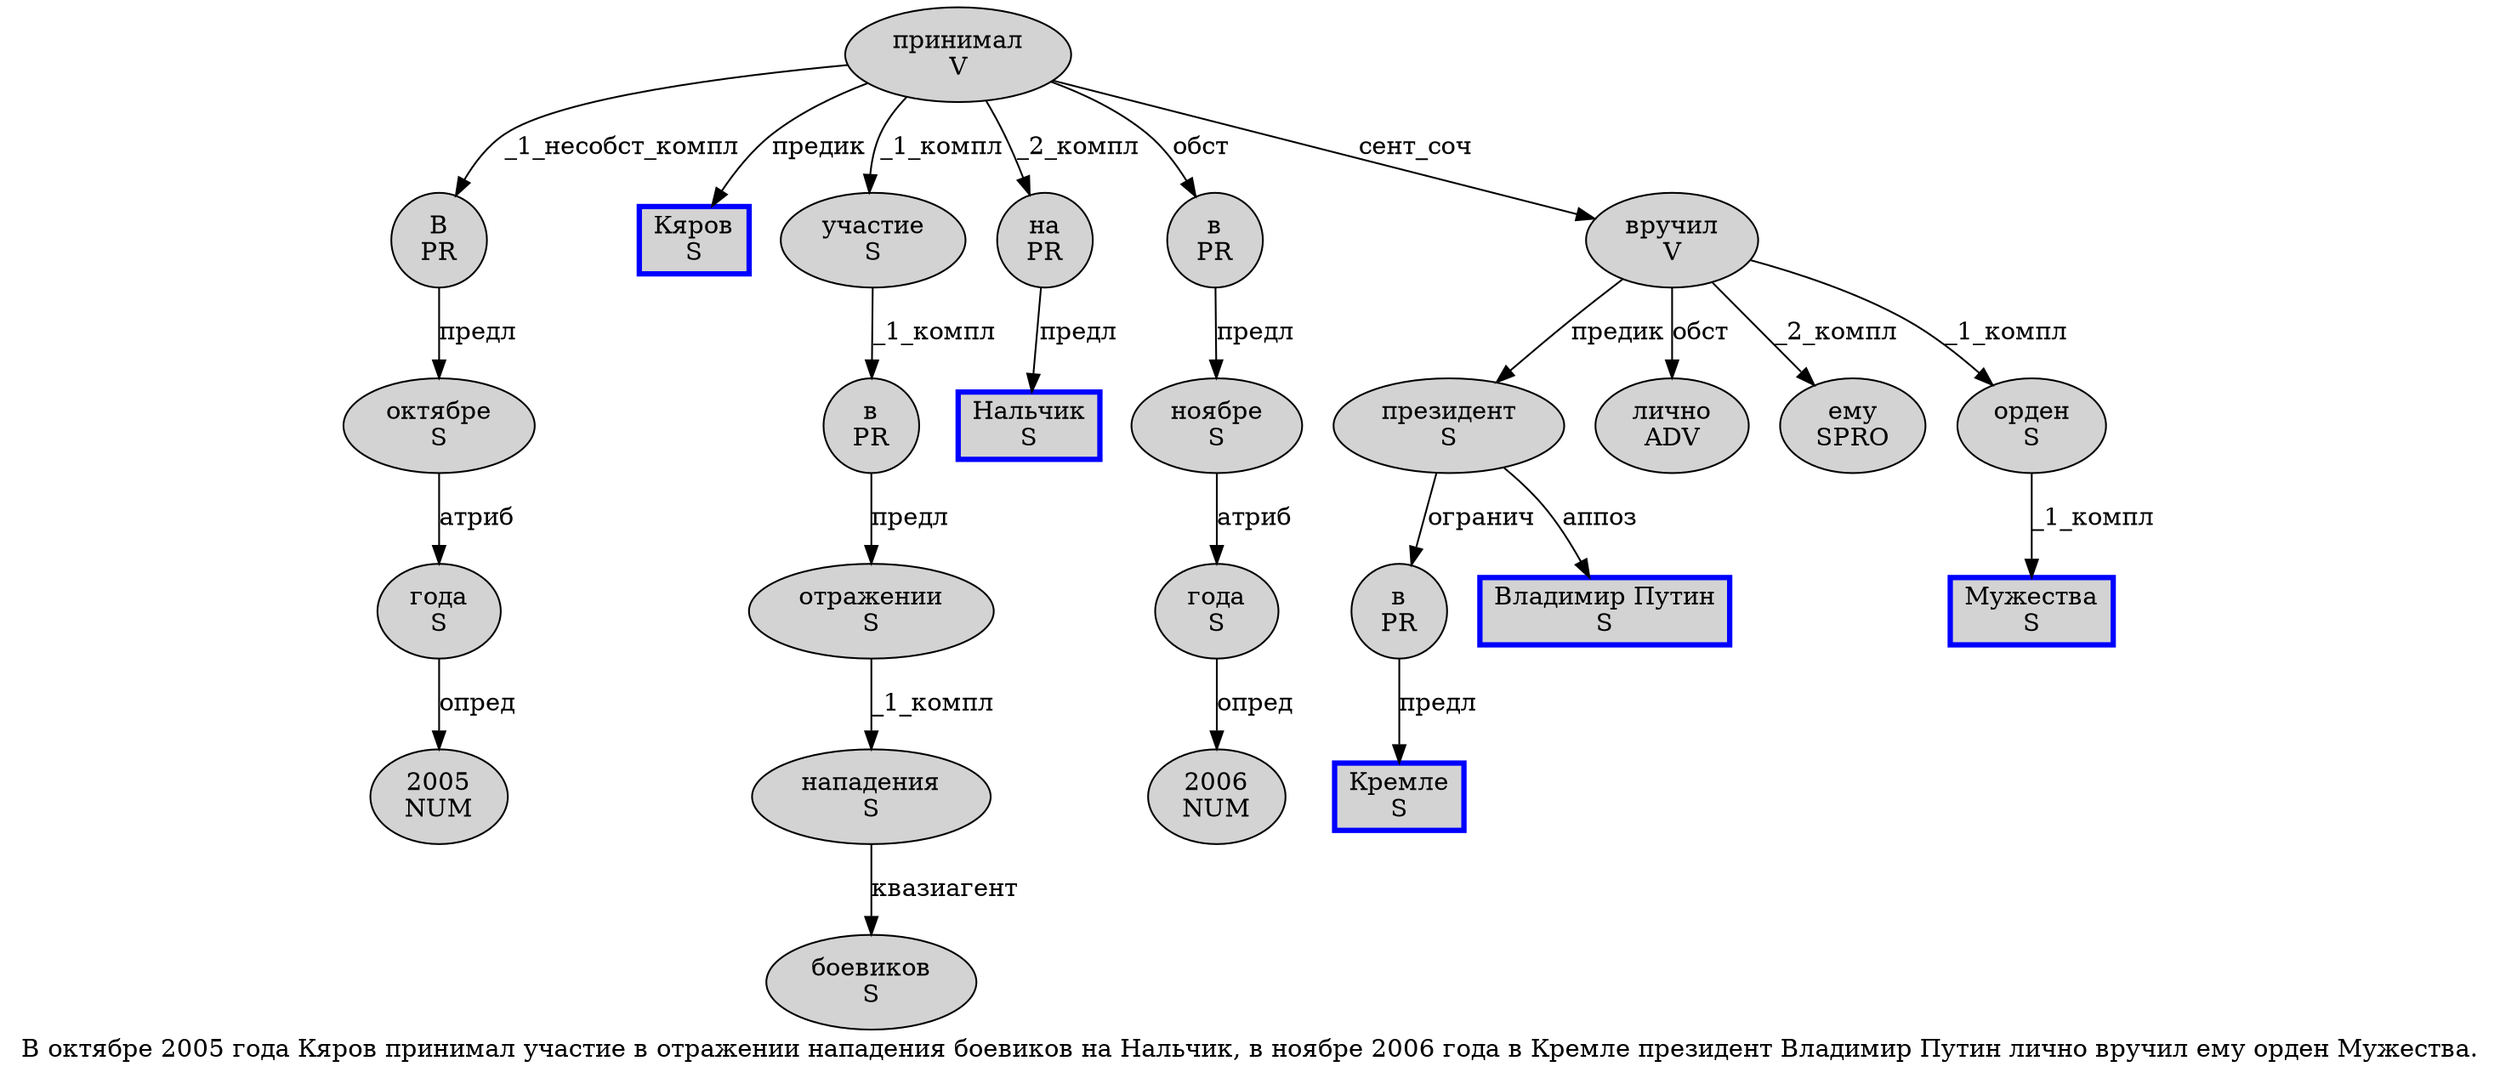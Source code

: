 digraph SENTENCE_1054 {
	graph [label="В октябре 2005 года Кяров принимал участие в отражении нападения боевиков на Нальчик, в ноябре 2006 года в Кремле президент Владимир Путин лично вручил ему орден Мужества."]
	node [style=filled]
		0 [label="В
PR" color="" fillcolor=lightgray penwidth=1 shape=ellipse]
		1 [label="октябре
S" color="" fillcolor=lightgray penwidth=1 shape=ellipse]
		2 [label="2005
NUM" color="" fillcolor=lightgray penwidth=1 shape=ellipse]
		3 [label="года
S" color="" fillcolor=lightgray penwidth=1 shape=ellipse]
		4 [label="Кяров
S" color=blue fillcolor=lightgray penwidth=3 shape=box]
		5 [label="принимал
V" color="" fillcolor=lightgray penwidth=1 shape=ellipse]
		6 [label="участие
S" color="" fillcolor=lightgray penwidth=1 shape=ellipse]
		7 [label="в
PR" color="" fillcolor=lightgray penwidth=1 shape=ellipse]
		8 [label="отражении
S" color="" fillcolor=lightgray penwidth=1 shape=ellipse]
		9 [label="нападения
S" color="" fillcolor=lightgray penwidth=1 shape=ellipse]
		10 [label="боевиков
S" color="" fillcolor=lightgray penwidth=1 shape=ellipse]
		11 [label="на
PR" color="" fillcolor=lightgray penwidth=1 shape=ellipse]
		12 [label="Нальчик
S" color=blue fillcolor=lightgray penwidth=3 shape=box]
		14 [label="в
PR" color="" fillcolor=lightgray penwidth=1 shape=ellipse]
		15 [label="ноябре
S" color="" fillcolor=lightgray penwidth=1 shape=ellipse]
		16 [label="2006
NUM" color="" fillcolor=lightgray penwidth=1 shape=ellipse]
		17 [label="года
S" color="" fillcolor=lightgray penwidth=1 shape=ellipse]
		18 [label="в
PR" color="" fillcolor=lightgray penwidth=1 shape=ellipse]
		19 [label="Кремле
S" color=blue fillcolor=lightgray penwidth=3 shape=box]
		20 [label="президент
S" color="" fillcolor=lightgray penwidth=1 shape=ellipse]
		21 [label="Владимир Путин
S" color=blue fillcolor=lightgray penwidth=3 shape=box]
		22 [label="лично
ADV" color="" fillcolor=lightgray penwidth=1 shape=ellipse]
		23 [label="вручил
V" color="" fillcolor=lightgray penwidth=1 shape=ellipse]
		24 [label="ему
SPRO" color="" fillcolor=lightgray penwidth=1 shape=ellipse]
		25 [label="орден
S" color="" fillcolor=lightgray penwidth=1 shape=ellipse]
		26 [label="Мужества
S" color=blue fillcolor=lightgray penwidth=3 shape=box]
			3 -> 2 [label="опред"]
			1 -> 3 [label="атриб"]
			20 -> 18 [label="огранич"]
			20 -> 21 [label="аппоз"]
			15 -> 17 [label="атриб"]
			17 -> 16 [label="опред"]
			6 -> 7 [label="_1_компл"]
			11 -> 12 [label="предл"]
			18 -> 19 [label="предл"]
			25 -> 26 [label="_1_компл"]
			23 -> 20 [label="предик"]
			23 -> 22 [label="обст"]
			23 -> 24 [label="_2_компл"]
			23 -> 25 [label="_1_компл"]
			5 -> 0 [label="_1_несобст_компл"]
			5 -> 4 [label="предик"]
			5 -> 6 [label="_1_компл"]
			5 -> 11 [label="_2_компл"]
			5 -> 14 [label="обст"]
			5 -> 23 [label="сент_соч"]
			0 -> 1 [label="предл"]
			9 -> 10 [label="квазиагент"]
			14 -> 15 [label="предл"]
			8 -> 9 [label="_1_компл"]
			7 -> 8 [label="предл"]
}